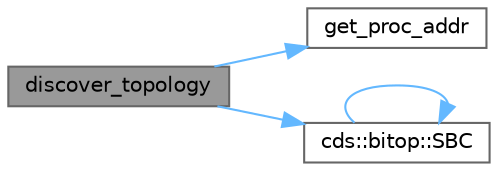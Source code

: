 digraph "discover_topology"
{
 // LATEX_PDF_SIZE
  bgcolor="transparent";
  edge [fontname=Helvetica,fontsize=10,labelfontname=Helvetica,labelfontsize=10];
  node [fontname=Helvetica,fontsize=10,shape=box,height=0.2,width=0.4];
  rankdir="LR";
  Node1 [id="Node000001",label="discover_topology",height=0.2,width=0.4,color="gray40", fillcolor="grey60", style="filled", fontcolor="black",tooltip=" "];
  Node1 -> Node2 [id="edge1_Node000001_Node000002",color="steelblue1",style="solid",tooltip=" "];
  Node2 [id="Node000002",label="get_proc_addr",height=0.2,width=0.4,color="grey40", fillcolor="white", style="filled",URL="$dllmain_8cpp.html#a1a5c1a36f73a415fb69283a98c91f25a",tooltip=" "];
  Node1 -> Node3 [id="edge2_Node000001_Node000003",color="steelblue1",style="solid",tooltip=" "];
  Node3 [id="Node000003",label="cds::bitop::SBC",height=0.2,width=0.4,color="grey40", fillcolor="white", style="filled",URL="$namespacecds_1_1bitop.html#a7fddf512c0fc591d914d101c7e3487a8",tooltip="Get non-zero bit count of a word"];
  Node3 -> Node3 [id="edge3_Node000003_Node000003",color="steelblue1",style="solid",tooltip=" "];
}
